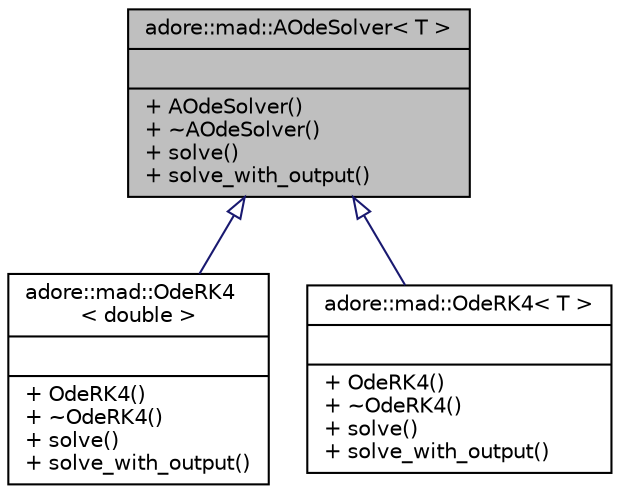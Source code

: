 digraph "adore::mad::AOdeSolver&lt; T &gt;"
{
 // LATEX_PDF_SIZE
  edge [fontname="Helvetica",fontsize="10",labelfontname="Helvetica",labelfontsize="10"];
  node [fontname="Helvetica",fontsize="10",shape=record];
  Node1 [label="{adore::mad::AOdeSolver\< T \>\n||+ AOdeSolver()\l+ ~AOdeSolver()\l+ solve()\l+ solve_with_output()\l}",height=0.2,width=0.4,color="black", fillcolor="grey75", style="filled", fontcolor="black",tooltip=" "];
  Node1 -> Node2 [dir="back",color="midnightblue",fontsize="10",style="solid",arrowtail="onormal",fontname="Helvetica"];
  Node2 [label="{adore::mad::OdeRK4\l\< double \>\n||+ OdeRK4()\l+ ~OdeRK4()\l+ solve()\l+ solve_with_output()\l}",height=0.2,width=0.4,color="black", fillcolor="white", style="filled",URL="$classadore_1_1mad_1_1OdeRK4.html",tooltip=" "];
  Node1 -> Node3 [dir="back",color="midnightblue",fontsize="10",style="solid",arrowtail="onormal",fontname="Helvetica"];
  Node3 [label="{adore::mad::OdeRK4\< T \>\n||+ OdeRK4()\l+ ~OdeRK4()\l+ solve()\l+ solve_with_output()\l}",height=0.2,width=0.4,color="black", fillcolor="white", style="filled",URL="$classadore_1_1mad_1_1OdeRK4.html",tooltip=" "];
}
